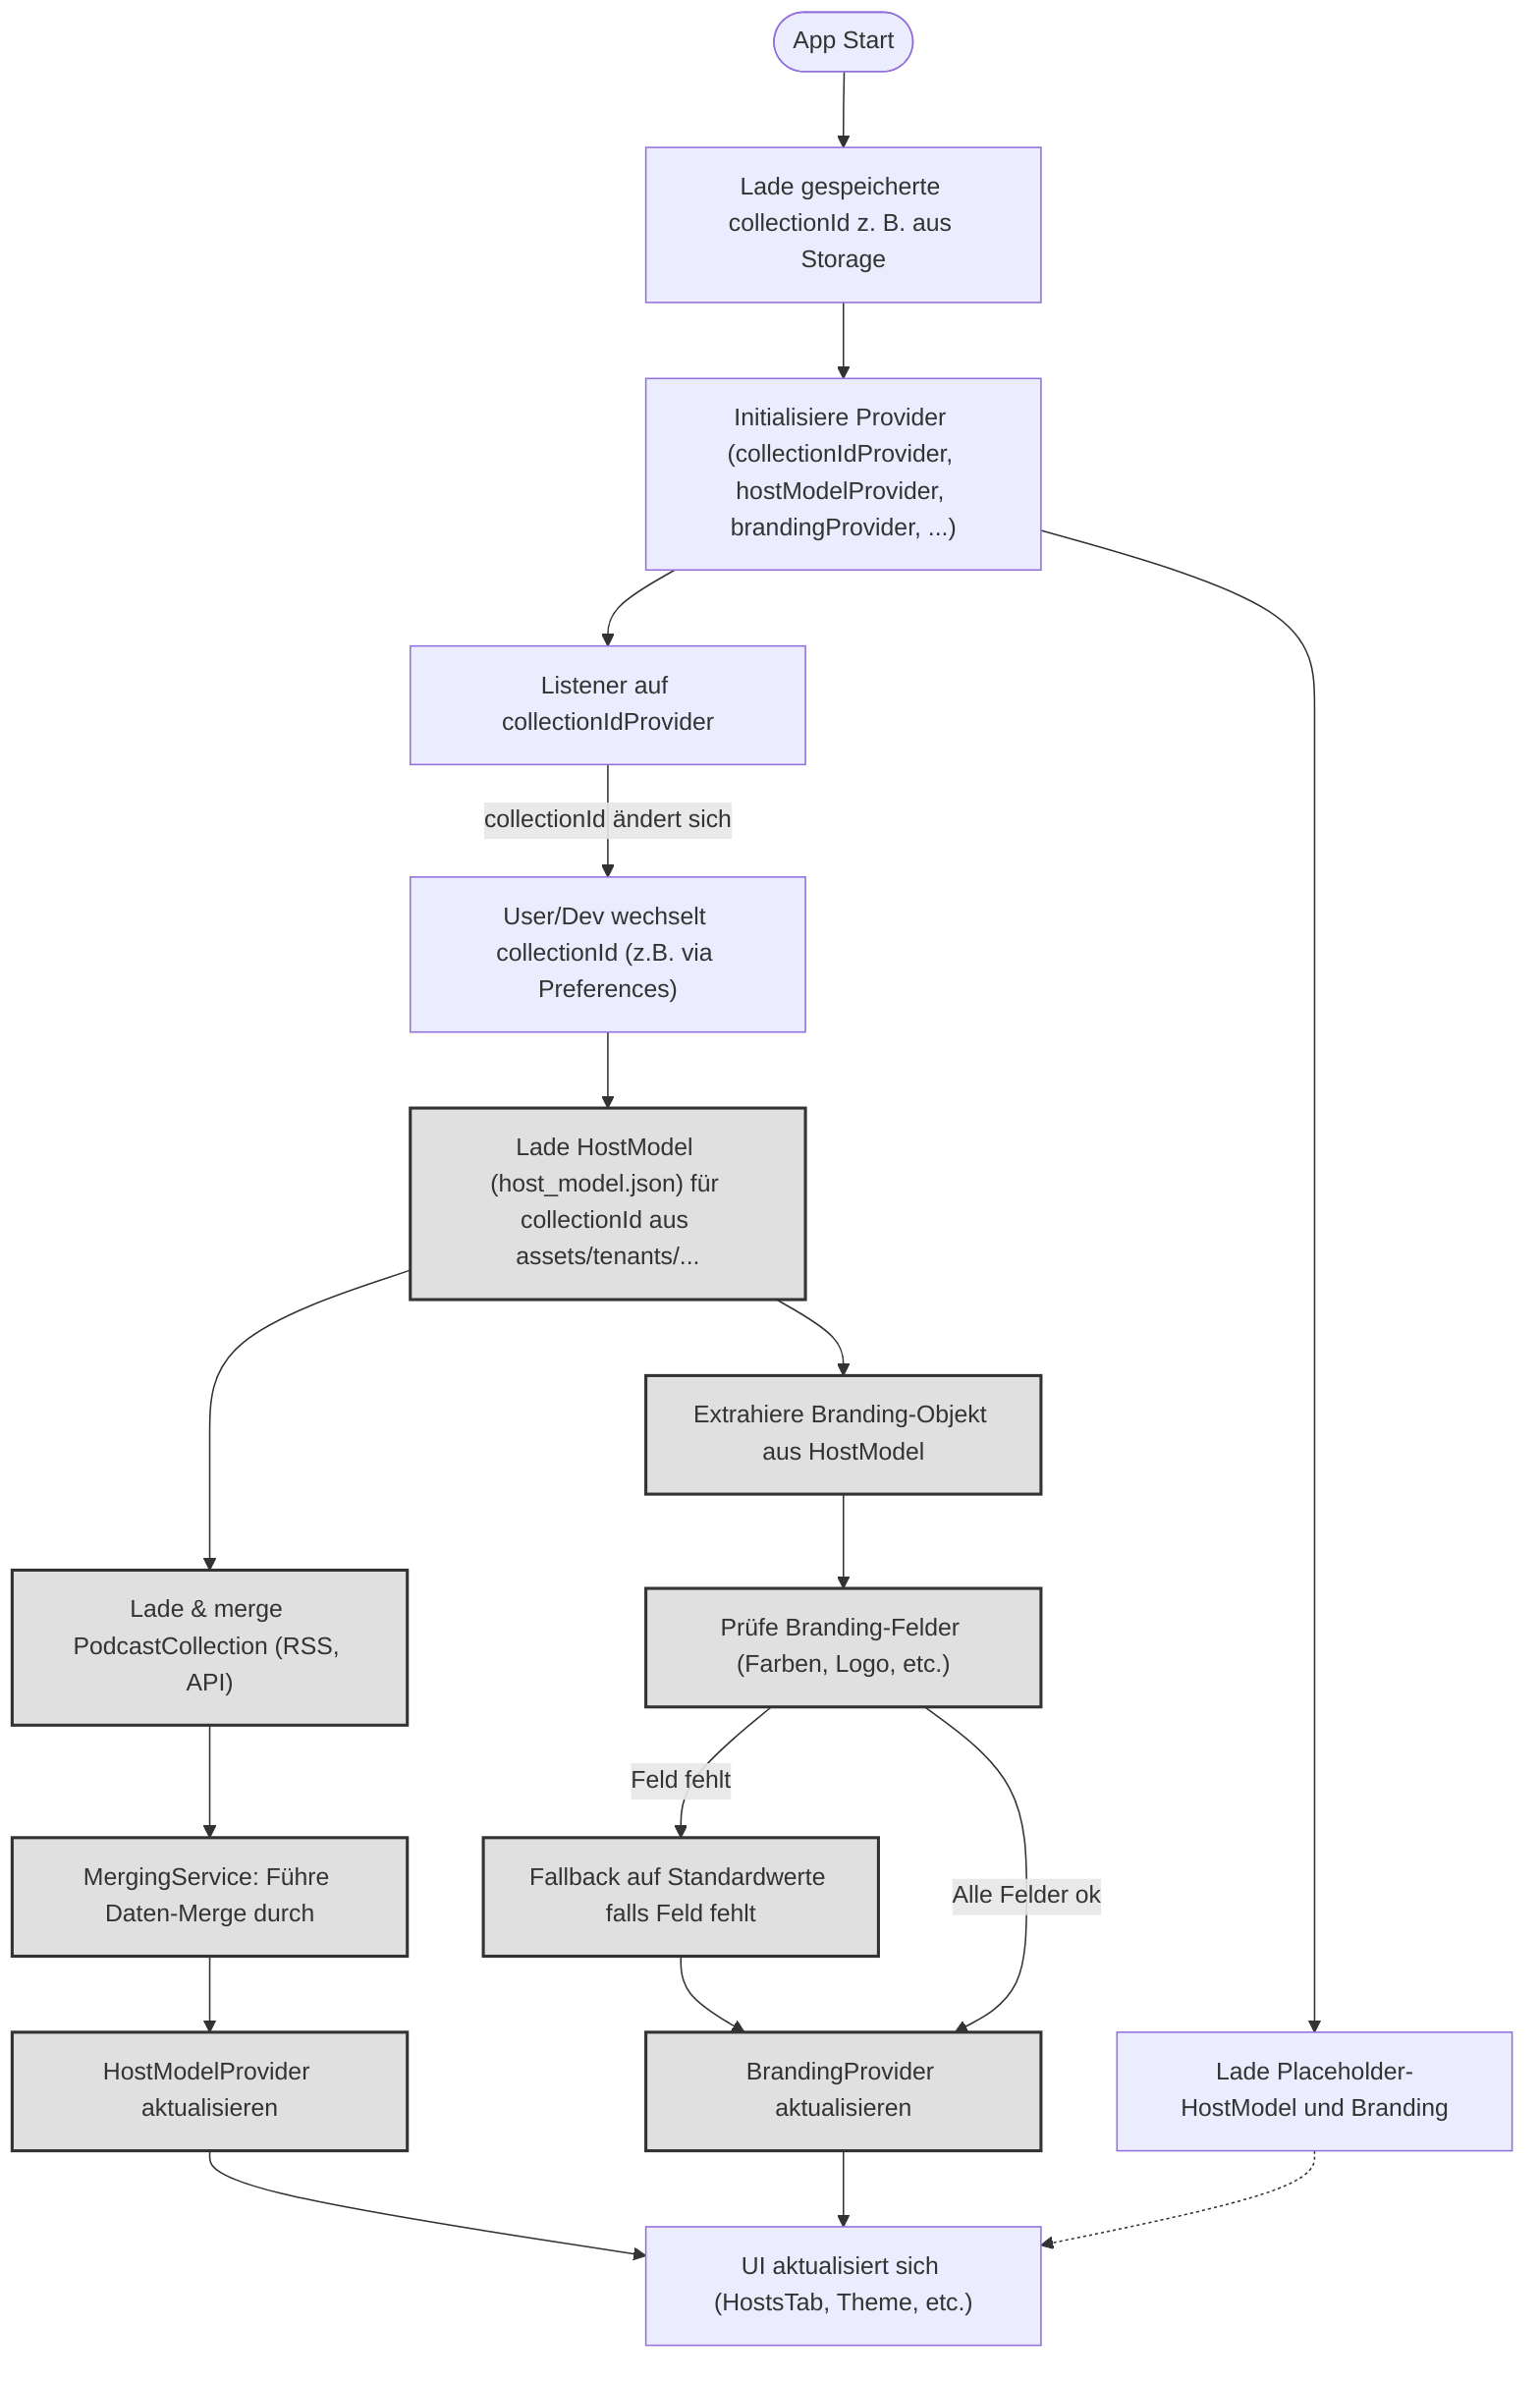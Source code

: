 flowchart TD
    AppStart(["App Start"])
    LoadPrefs["Lade gespeicherte collectionId z. B. aus Storage"]
    InitProviders["Initialisiere Provider (collectionIdProvider, hostModelProvider, brandingProvider, ...)"]
    Placeholder["Lade Placeholder-HostModel und Branding"]
    ListenCollection["Listener auf collectionIdProvider"]
    UserChange["User/Dev wechselt collectionId (z.B. via Preferences)"]
    LoadHostModel["Lade HostModel (host_model.json) für collectionId aus assets/tenants/..."]
    ExtractBranding["Extrahiere Branding-Objekt aus HostModel"]
    CheckBranding["Prüfe Branding-Felder (Farben, Logo, etc.)"]
    FallbackBranding["Fallback auf Standardwerte falls Feld fehlt"]
    UpdateBrandingProvider["BrandingProvider aktualisieren"]
    LoadPodcast["Lade & merge PodcastCollection (RSS, API)"]
    MergingService["MergingService: Führe Daten-Merge durch"]
    UpdateHostProvider["HostModelProvider aktualisieren"]
    UIUpdate["UI aktualisiert sich (HostsTab, Theme, etc.)"]

    AppStart --> LoadPrefs --> InitProviders --> Placeholder
    InitProviders --> ListenCollection
    ListenCollection -->|"collectionId ändert sich"| UserChange
    UserChange --> LoadHostModel --> ExtractBranding --> CheckBranding
    CheckBranding -- "Feld fehlt" --> FallbackBranding --> UpdateBrandingProvider
    CheckBranding -- "Alle Felder ok" --> UpdateBrandingProvider
    LoadHostModel --> LoadPodcast
    LoadPodcast --> MergingService --> UpdateHostProvider --> UIUpdate
    UpdateBrandingProvider --> UIUpdate
    Placeholder -.-> UIUpdate

    classDef service fill:#e0e0e0,stroke:#333,stroke-width:2px;
    MergingService:::service
    LoadHostModel:::service
    LoadPodcast:::service
    ExtractBranding:::service
    CheckBranding:::service
    FallbackBranding:::service
    UpdateBrandingProvider:::service
    UpdateHostProvider:::service